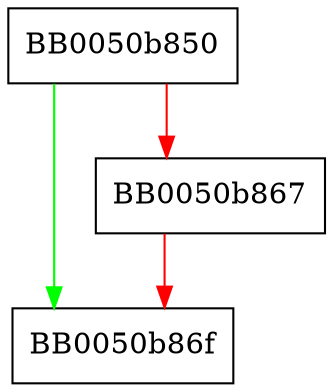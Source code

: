 digraph ossl_qlog_str_len {
  node [shape="box"];
  graph [splines=ortho];
  BB0050b850 -> BB0050b86f [color="green"];
  BB0050b850 -> BB0050b867 [color="red"];
  BB0050b867 -> BB0050b86f [color="red"];
}